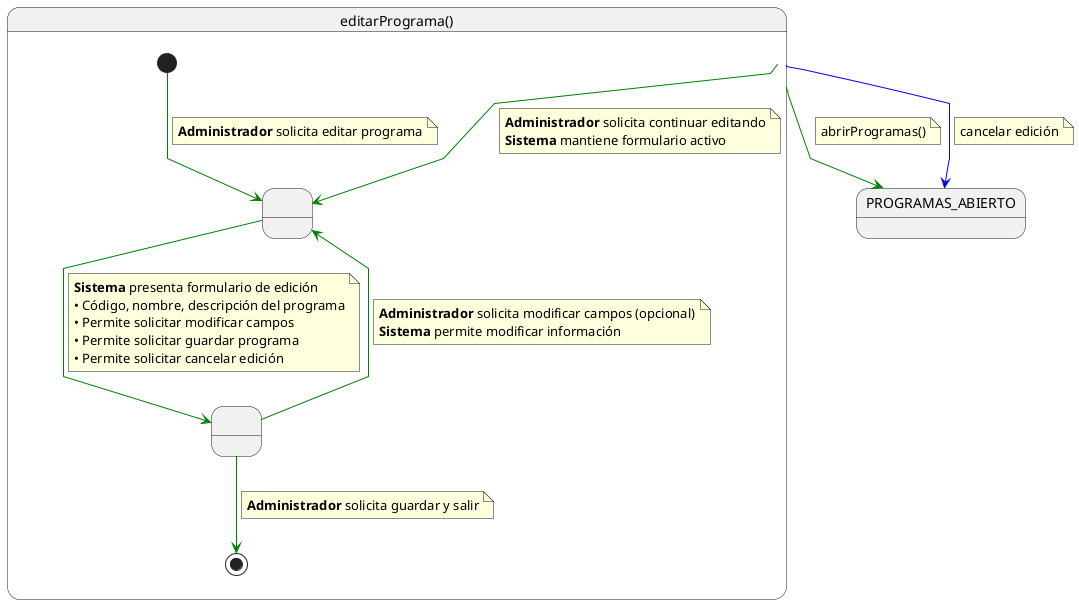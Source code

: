 @startuml editarPrograma

skinparam linetype polyline

state editarPrograma as "editarPrograma()" {

    state " " as EditandoDatos
    state " " as GuardandoDatos

    [*] -[#green]-> EditandoDatos 
    note on link
    <b>Administrador</b> solicita editar programa
    end note    
    
    EditandoDatos -[#green]-> GuardandoDatos
    note on link
    <b>Sistema</b> presenta formulario de edición
    • Código, nombre, descripción del programa
    • Permite solicitar modificar campos
    • Permite solicitar guardar programa
    • Permite solicitar cancelar edición
    end note
    
    GuardandoDatos -[#green]-> EditandoDatos
    note on link
    <b>Administrador</b> solicita modificar campos (opcional)
    <b>Sistema</b> permite modificar información
    end note
    
    GuardandoDatos -[#green]-> [*]
    note on link
    <b>Administrador</b> solicita guardar y salir
    end note
}

editarPrograma -[#green]-> EditandoDatos
note on link
<b>Administrador</b> solicita continuar editando
<b>Sistema</b> mantiene formulario activo
end note

editarPrograma -[#green]-> PROGRAMAS_ABIERTO
note on link
abrirProgramas()
end note

editarPrograma -[#blue]-> PROGRAMAS_ABIERTO
note on link
cancelar edición
end note

@enduml